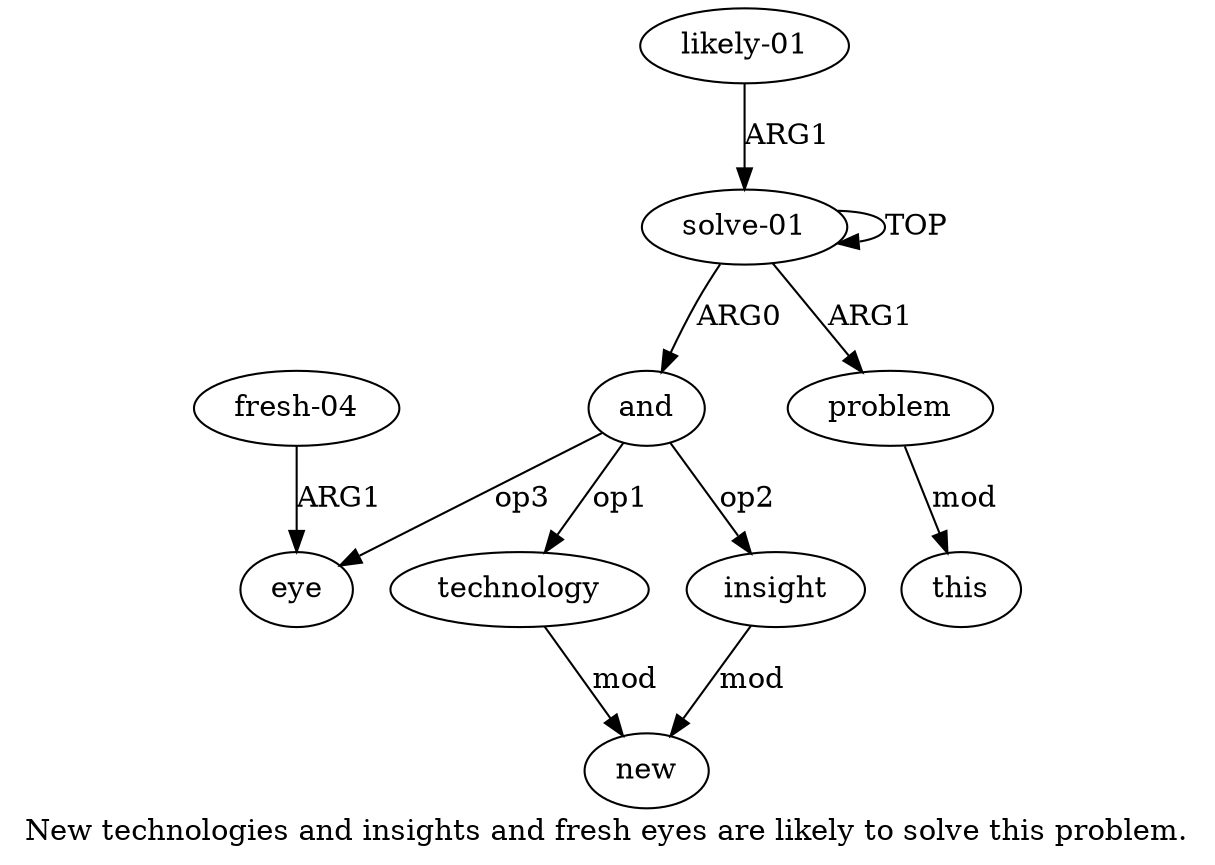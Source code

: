 digraph  {
	graph [label="New technologies and insights and fresh eyes are likely to solve this problem."];
	node [label="\N"];
	a1	 [color=black,
		gold_ind=1,
		gold_label=and,
		label=and,
		test_ind=1,
		test_label=and];
	a2	 [color=black,
		gold_ind=2,
		gold_label=technology,
		label=technology,
		test_ind=2,
		test_label=technology];
	a1 -> a2 [key=0,
	color=black,
	gold_label=op1,
	label=op1,
	test_label=op1];
a5 [color=black,
	gold_ind=5,
	gold_label=eye,
	label=eye,
	test_ind=5,
	test_label=eye];
a1 -> a5 [key=0,
color=black,
gold_label=op3,
label=op3,
test_label=op3];
a4 [color=black,
gold_ind=4,
gold_label=insight,
label=insight,
test_ind=4,
test_label=insight];
a1 -> a4 [key=0,
color=black,
gold_label=op2,
label=op2,
test_label=op2];
a0 [color=black,
gold_ind=0,
gold_label="solve-01",
label="solve-01",
test_ind=0,
test_label="solve-01"];
a0 -> a1 [key=0,
color=black,
gold_label=ARG0,
label=ARG0,
test_label=ARG0];
a0 -> a0 [key=0,
color=black,
gold_label=TOP,
label=TOP,
test_label=TOP];
a7 [color=black,
gold_ind=7,
gold_label=problem,
label=problem,
test_ind=7,
test_label=problem];
a0 -> a7 [key=0,
color=black,
gold_label=ARG1,
label=ARG1,
test_label=ARG1];
a3 [color=black,
gold_ind=3,
gold_label=new,
label=new,
test_ind=3,
test_label=new];
a2 -> a3 [key=0,
color=black,
gold_label=mod,
label=mod,
test_label=mod];
a4 -> a3 [key=0,
color=black,
gold_label=mod,
label=mod,
test_label=mod];
a8 [color=black,
gold_ind=8,
gold_label=this,
label=this,
test_ind=8,
test_label=this];
a7 -> a8 [key=0,
color=black,
gold_label=mod,
label=mod,
test_label=mod];
a6 [color=black,
gold_ind=6,
gold_label="fresh-04",
label="fresh-04",
test_ind=6,
test_label="fresh-04"];
a6 -> a5 [key=0,
color=black,
gold_label=ARG1,
label=ARG1,
test_label=ARG1];
a9 [color=black,
gold_ind=9,
gold_label="likely-01",
label="likely-01",
test_ind=9,
test_label="likely-01"];
a9 -> a0 [key=0,
color=black,
gold_label=ARG1,
label=ARG1,
test_label=ARG1];
}
